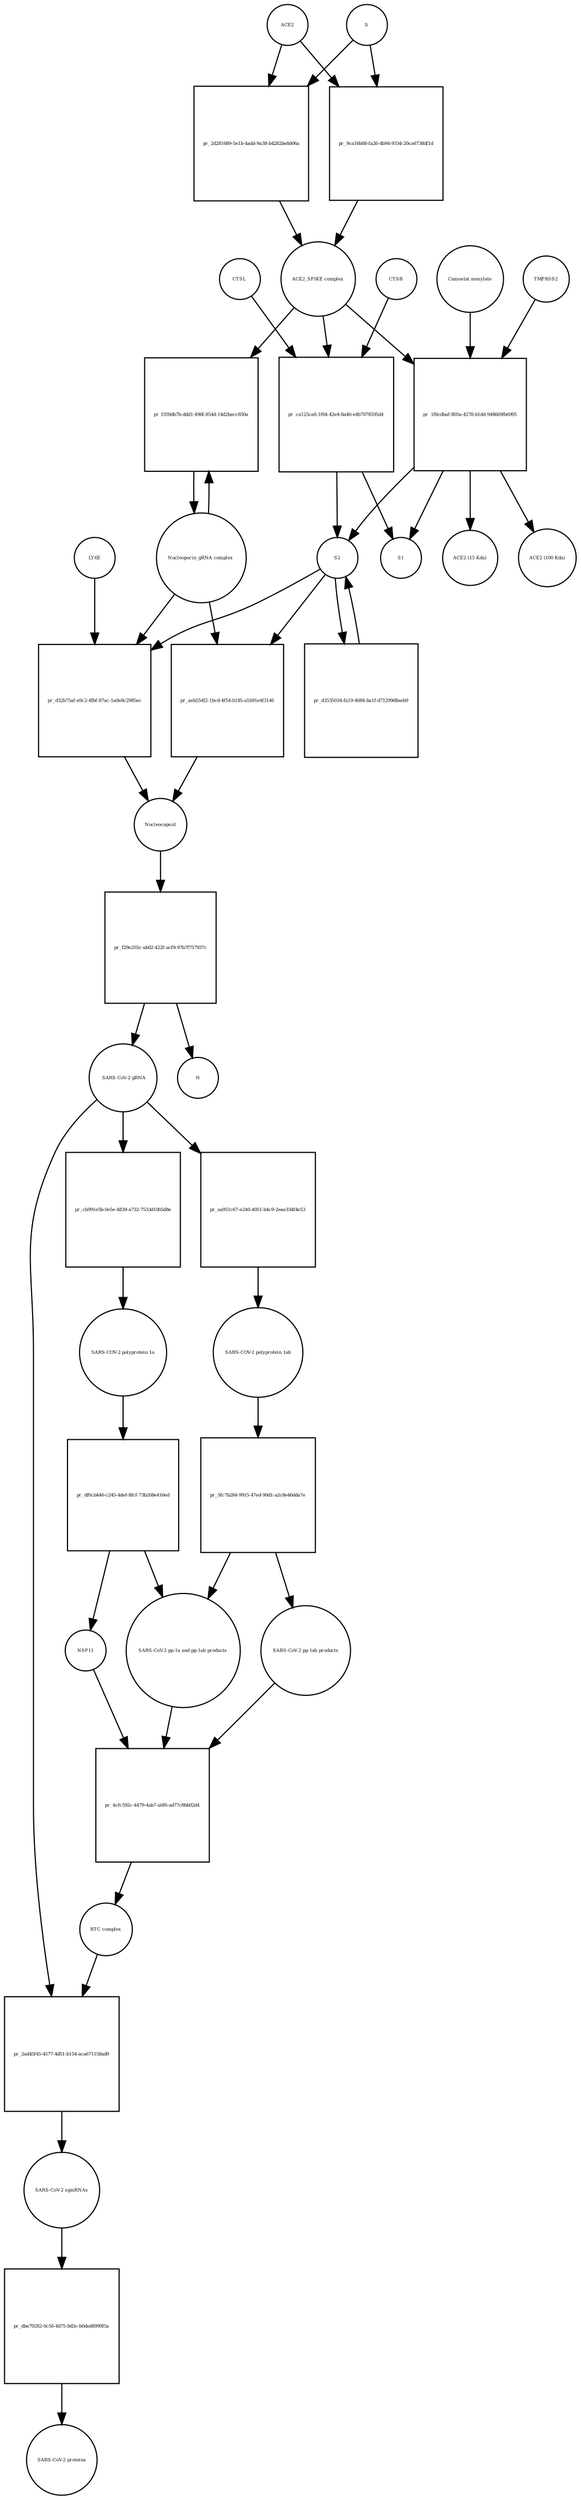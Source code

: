 strict digraph  {
ACE2 [annotation="", bipartite=0, cls=macromolecule, fontsize=4, label=ACE2, shape=circle];
"pr_2d281689-5e1b-4add-9a38-b4282be8d06a" [annotation="", bipartite=1, cls=process, fontsize=4, label="pr_2d281689-5e1b-4add-9a38-b4282be8d06a", shape=square];
"ACE2_SPIKE complex" [annotation="", bipartite=0, cls=complex, fontsize=4, label="ACE2_SPIKE complex", shape=circle];
S [annotation="", bipartite=0, cls="macromolecule multimer", fontsize=4, label=S, shape=circle];
"Nucleoporin_gRNA complex " [annotation="", bipartite=0, cls=complex, fontsize=4, label="Nucleoporin_gRNA complex ", shape=circle];
"pr_f359db7b-ddd1-496f-854d-14d2becc850a" [annotation="", bipartite=1, cls=process, fontsize=4, label="pr_f359db7b-ddd1-496f-854d-14d2becc850a", shape=square];
"pr_ca125ca8-1f64-42e4-8a40-e4b7078595d4" [annotation="", bipartite=1, cls=process, fontsize=4, label="pr_ca125ca8-1f64-42e4-8a40-e4b7078595d4", shape=square];
S2 [annotation="", bipartite=0, cls=macromolecule, fontsize=4, label=S2, shape=circle];
CTSB [annotation="", bipartite=0, cls=macromolecule, fontsize=4, label=CTSB, shape=circle];
CTSL [annotation="", bipartite=0, cls=macromolecule, fontsize=4, label=CTSL, shape=circle];
S1 [annotation="", bipartite=0, cls=macromolecule, fontsize=4, label=S1, shape=circle];
"pr_1f6cdbaf-805a-4278-b1dd-948669fb6995" [annotation="", bipartite=1, cls=process, fontsize=4, label="pr_1f6cdbaf-805a-4278-b1dd-948669fb6995", shape=square];
TMPRSS2 [annotation="", bipartite=0, cls=macromolecule, fontsize=4, label=TMPRSS2, shape=circle];
"Camostat mesylate" [annotation="urn_miriam_pubchem.compound_2536", bipartite=0, cls="simple chemical", fontsize=4, label="Camostat mesylate", shape=circle];
"ACE2 (15 Kda)" [annotation="", bipartite=0, cls=macromolecule, fontsize=4, label="ACE2 (15 Kda)", shape=circle];
"ACE2 (100 Kda)" [annotation="", bipartite=0, cls=macromolecule, fontsize=4, label="ACE2 (100 Kda)", shape=circle];
"pr_9ca16b08-fa26-4b94-9334-20ca6738df1d" [annotation="", bipartite=1, cls=process, fontsize=4, label="pr_9ca16b08-fa26-4b94-9334-20ca6738df1d", shape=square];
"pr_d32b75af-e9c2-4fbf-87ac-1a0e8c2985ec" [annotation="", bipartite=1, cls=process, fontsize=4, label="pr_d32b75af-e9c2-4fbf-87ac-1a0e8c2985ec", shape=square];
Nucleocapsid [annotation="", bipartite=0, cls=complex, fontsize=4, label=Nucleocapsid, shape=circle];
LY6E [annotation="", bipartite=0, cls=macromolecule, fontsize=4, label=LY6E, shape=circle];
"pr_d3535034-fa19-4684-ba1f-d71299d8aeb9" [annotation="", bipartite=1, cls=process, fontsize=4, label="pr_d3535034-fa19-4684-ba1f-d71299d8aeb9", shape=square];
"pr_aeb554f2-1bcd-4f54-b185-a1b91e4f3146" [annotation="", bipartite=1, cls=process, fontsize=4, label="pr_aeb554f2-1bcd-4f54-b185-a1b91e4f3146", shape=square];
" SARS-CoV-2 gRNA" [annotation="", bipartite=0, cls="nucleic acid feature", fontsize=4, label=" SARS-CoV-2 gRNA", shape=circle];
"pr_aa951c67-e240-4051-b4c9-2eae334f4e53" [annotation="", bipartite=1, cls=process, fontsize=4, label="pr_aa951c67-e240-4051-b4c9-2eae334f4e53", shape=square];
"SARS-COV-2 polyprotein 1ab" [annotation="", bipartite=0, cls=macromolecule, fontsize=4, label="SARS-COV-2 polyprotein 1ab", shape=circle];
"pr_f29e255c-ab02-422f-acf9-97b7f757937c" [annotation="", bipartite=1, cls=process, fontsize=4, label="pr_f29e255c-ab02-422f-acf9-97b7f757937c", shape=square];
N [annotation="", bipartite=0, cls=macromolecule, fontsize=4, label=N, shape=circle];
"pr_2ad45f45-4577-4d51-b154-aca671158ad9" [annotation="", bipartite=1, cls=process, fontsize=4, label="pr_2ad45f45-4577-4d51-b154-aca671158ad9", shape=square];
"SARS-CoV-2 sgmRNAs" [annotation="", bipartite=0, cls=complex, fontsize=4, label="SARS-CoV-2 sgmRNAs", shape=circle];
"RTC complex" [annotation="", bipartite=0, cls=complex, fontsize=4, label="RTC complex", shape=circle];
"pr_dbe79282-0c56-4d75-8d3c-b0ded8999f5a" [annotation="", bipartite=1, cls=process, fontsize=4, label="pr_dbe79282-0c56-4d75-8d3c-b0ded8999f5a", shape=square];
"SARS-CoV-2 proteins" [annotation="", bipartite=0, cls=complex, fontsize=4, label="SARS-CoV-2 proteins", shape=circle];
"pr_5fc7b284-9915-47ed-90d1-a2c8e46dda7e" [annotation="", bipartite=1, cls=process, fontsize=4, label="pr_5fc7b284-9915-47ed-90d1-a2c8e46dda7e", shape=square];
"SARS-CoV-2 pp-1ab products" [annotation="", bipartite=0, cls=complex, fontsize=4, label="SARS-CoV-2 pp-1ab products", shape=circle];
"SARS-CoV-2 pp-1a and pp-1ab products" [annotation="", bipartite=0, cls=complex, fontsize=4, label="SARS-CoV-2 pp-1a and pp-1ab products", shape=circle];
"pr_4cfc592c-4479-4ab7-a6f6-ad77c8bb02d4" [annotation="", bipartite=1, cls=process, fontsize=4, label="pr_4cfc592c-4479-4ab7-a6f6-ad77c8bb02d4", shape=square];
NSP11 [annotation="", bipartite=0, cls=macromolecule, fontsize=4, label=NSP11, shape=circle];
"SARS-COV-2 polyprotein 1a" [annotation="", bipartite=0, cls=macromolecule, fontsize=4, label="SARS-COV-2 polyprotein 1a", shape=circle];
"pr_df0cb446-c245-4def-8fcf-73b208e416ed" [annotation="", bipartite=1, cls=process, fontsize=4, label="pr_df0cb446-c245-4def-8fcf-73b208e416ed", shape=square];
"pr_cb991e5b-0e5e-4839-a732-7533d10b5d8e" [annotation="", bipartite=1, cls=process, fontsize=4, label="pr_cb991e5b-0e5e-4839-a732-7533d10b5d8e", shape=square];
ACE2 -> "pr_2d281689-5e1b-4add-9a38-b4282be8d06a"  [annotation="", interaction_type=consumption];
ACE2 -> "pr_9ca16b08-fa26-4b94-9334-20ca6738df1d"  [annotation="", interaction_type=consumption];
"pr_2d281689-5e1b-4add-9a38-b4282be8d06a" -> "ACE2_SPIKE complex"  [annotation="", interaction_type=production];
"ACE2_SPIKE complex" -> "pr_f359db7b-ddd1-496f-854d-14d2becc850a"  [annotation="urn_miriam_pubmed_32142651|urn_miriam_pubmed_32094589", interaction_type=stimulation];
"ACE2_SPIKE complex" -> "pr_ca125ca8-1f64-42e4-8a40-e4b7078595d4"  [annotation="", interaction_type=consumption];
"ACE2_SPIKE complex" -> "pr_1f6cdbaf-805a-4278-b1dd-948669fb6995"  [annotation="", interaction_type=consumption];
S -> "pr_2d281689-5e1b-4add-9a38-b4282be8d06a"  [annotation="", interaction_type=consumption];
S -> "pr_9ca16b08-fa26-4b94-9334-20ca6738df1d"  [annotation="", interaction_type=consumption];
"Nucleoporin_gRNA complex " -> "pr_f359db7b-ddd1-496f-854d-14d2becc850a"  [annotation="", interaction_type=consumption];
"Nucleoporin_gRNA complex " -> "pr_d32b75af-e9c2-4fbf-87ac-1a0e8c2985ec"  [annotation="", interaction_type=consumption];
"Nucleoporin_gRNA complex " -> "pr_aeb554f2-1bcd-4f54-b185-a1b91e4f3146"  [annotation="", interaction_type=consumption];
"pr_f359db7b-ddd1-496f-854d-14d2becc850a" -> "Nucleoporin_gRNA complex "  [annotation="", interaction_type=production];
"pr_ca125ca8-1f64-42e4-8a40-e4b7078595d4" -> S2  [annotation="", interaction_type=production];
"pr_ca125ca8-1f64-42e4-8a40-e4b7078595d4" -> S1  [annotation="", interaction_type=production];
S2 -> "pr_d32b75af-e9c2-4fbf-87ac-1a0e8c2985ec"  [annotation="urn_miriam_doi_10.1101%2F2020.03.05.979260|urn_miriam_doi_10.1101%2F2020.04.02.021469", interaction_type=stimulation];
S2 -> "pr_d3535034-fa19-4684-ba1f-d71299d8aeb9"  [annotation="", interaction_type=consumption];
S2 -> "pr_aeb554f2-1bcd-4f54-b185-a1b91e4f3146"  [annotation="", interaction_type=stimulation];
CTSB -> "pr_ca125ca8-1f64-42e4-8a40-e4b7078595d4"  [annotation=urn_miriam_pubmed_32142651, interaction_type=catalysis];
CTSL -> "pr_ca125ca8-1f64-42e4-8a40-e4b7078595d4"  [annotation=urn_miriam_pubmed_32142651, interaction_type=catalysis];
"pr_1f6cdbaf-805a-4278-b1dd-948669fb6995" -> S2  [annotation="", interaction_type=production];
"pr_1f6cdbaf-805a-4278-b1dd-948669fb6995" -> S1  [annotation="", interaction_type=production];
"pr_1f6cdbaf-805a-4278-b1dd-948669fb6995" -> "ACE2 (15 Kda)"  [annotation="", interaction_type=production];
"pr_1f6cdbaf-805a-4278-b1dd-948669fb6995" -> "ACE2 (100 Kda)"  [annotation="", interaction_type=production];
TMPRSS2 -> "pr_1f6cdbaf-805a-4278-b1dd-948669fb6995"  [annotation="urn_miriam_pubmed_32142651|urn_miriam_pubmed_32094589|urn_miriam_pubmed_24227843", interaction_type=catalysis];
"Camostat mesylate" -> "pr_1f6cdbaf-805a-4278-b1dd-948669fb6995"  [annotation="urn_miriam_pubmed_32142651|urn_miriam_pubmed_32094589|urn_miriam_pubmed_24227843", interaction_type=inhibition];
"pr_9ca16b08-fa26-4b94-9334-20ca6738df1d" -> "ACE2_SPIKE complex"  [annotation="", interaction_type=production];
"pr_d32b75af-e9c2-4fbf-87ac-1a0e8c2985ec" -> Nucleocapsid  [annotation="", interaction_type=production];
Nucleocapsid -> "pr_f29e255c-ab02-422f-acf9-97b7f757937c"  [annotation="", interaction_type=consumption];
LY6E -> "pr_d32b75af-e9c2-4fbf-87ac-1a0e8c2985ec"  [annotation="urn_miriam_doi_10.1101%2F2020.03.05.979260|urn_miriam_doi_10.1101%2F2020.04.02.021469", interaction_type=inhibition];
"pr_d3535034-fa19-4684-ba1f-d71299d8aeb9" -> S2  [annotation="", interaction_type=production];
"pr_aeb554f2-1bcd-4f54-b185-a1b91e4f3146" -> Nucleocapsid  [annotation="", interaction_type=production];
" SARS-CoV-2 gRNA" -> "pr_aa951c67-e240-4051-b4c9-2eae334f4e53"  [annotation="", interaction_type=consumption];
" SARS-CoV-2 gRNA" -> "pr_2ad45f45-4577-4d51-b154-aca671158ad9"  [annotation="", interaction_type=consumption];
" SARS-CoV-2 gRNA" -> "pr_cb991e5b-0e5e-4839-a732-7533d10b5d8e"  [annotation="", interaction_type=consumption];
"pr_aa951c67-e240-4051-b4c9-2eae334f4e53" -> "SARS-COV-2 polyprotein 1ab"  [annotation="", interaction_type=production];
"SARS-COV-2 polyprotein 1ab" -> "pr_5fc7b284-9915-47ed-90d1-a2c8e46dda7e"  [annotation=urn_miriam_pubmed_31226023, interaction_type=catalysis];
"pr_f29e255c-ab02-422f-acf9-97b7f757937c" -> " SARS-CoV-2 gRNA"  [annotation="", interaction_type=production];
"pr_f29e255c-ab02-422f-acf9-97b7f757937c" -> N  [annotation="", interaction_type=production];
"pr_2ad45f45-4577-4d51-b154-aca671158ad9" -> "SARS-CoV-2 sgmRNAs"  [annotation="", interaction_type=production];
"SARS-CoV-2 sgmRNAs" -> "pr_dbe79282-0c56-4d75-8d3c-b0ded8999f5a"  [annotation="", interaction_type=consumption];
"RTC complex" -> "pr_2ad45f45-4577-4d51-b154-aca671158ad9"  [annotation=urn_miriam_pubmed_31226023, interaction_type="necessary stimulation"];
"pr_dbe79282-0c56-4d75-8d3c-b0ded8999f5a" -> "SARS-CoV-2 proteins"  [annotation="", interaction_type=production];
"pr_5fc7b284-9915-47ed-90d1-a2c8e46dda7e" -> "SARS-CoV-2 pp-1ab products"  [annotation="", interaction_type=production];
"pr_5fc7b284-9915-47ed-90d1-a2c8e46dda7e" -> "SARS-CoV-2 pp-1a and pp-1ab products"  [annotation="", interaction_type=production];
"SARS-CoV-2 pp-1ab products" -> "pr_4cfc592c-4479-4ab7-a6f6-ad77c8bb02d4"  [annotation="", interaction_type=consumption];
"SARS-CoV-2 pp-1a and pp-1ab products" -> "pr_4cfc592c-4479-4ab7-a6f6-ad77c8bb02d4"  [annotation="", interaction_type=consumption];
"pr_4cfc592c-4479-4ab7-a6f6-ad77c8bb02d4" -> "RTC complex"  [annotation="", interaction_type=production];
NSP11 -> "pr_4cfc592c-4479-4ab7-a6f6-ad77c8bb02d4"  [annotation="", interaction_type=consumption];
"SARS-COV-2 polyprotein 1a" -> "pr_df0cb446-c245-4def-8fcf-73b208e416ed"  [annotation=urn_miriam_pubmed_31226023, interaction_type=catalysis];
"pr_df0cb446-c245-4def-8fcf-73b208e416ed" -> NSP11  [annotation="", interaction_type=production];
"pr_df0cb446-c245-4def-8fcf-73b208e416ed" -> "SARS-CoV-2 pp-1a and pp-1ab products"  [annotation="", interaction_type=production];
"pr_cb991e5b-0e5e-4839-a732-7533d10b5d8e" -> "SARS-COV-2 polyprotein 1a"  [annotation="", interaction_type=production];
}
